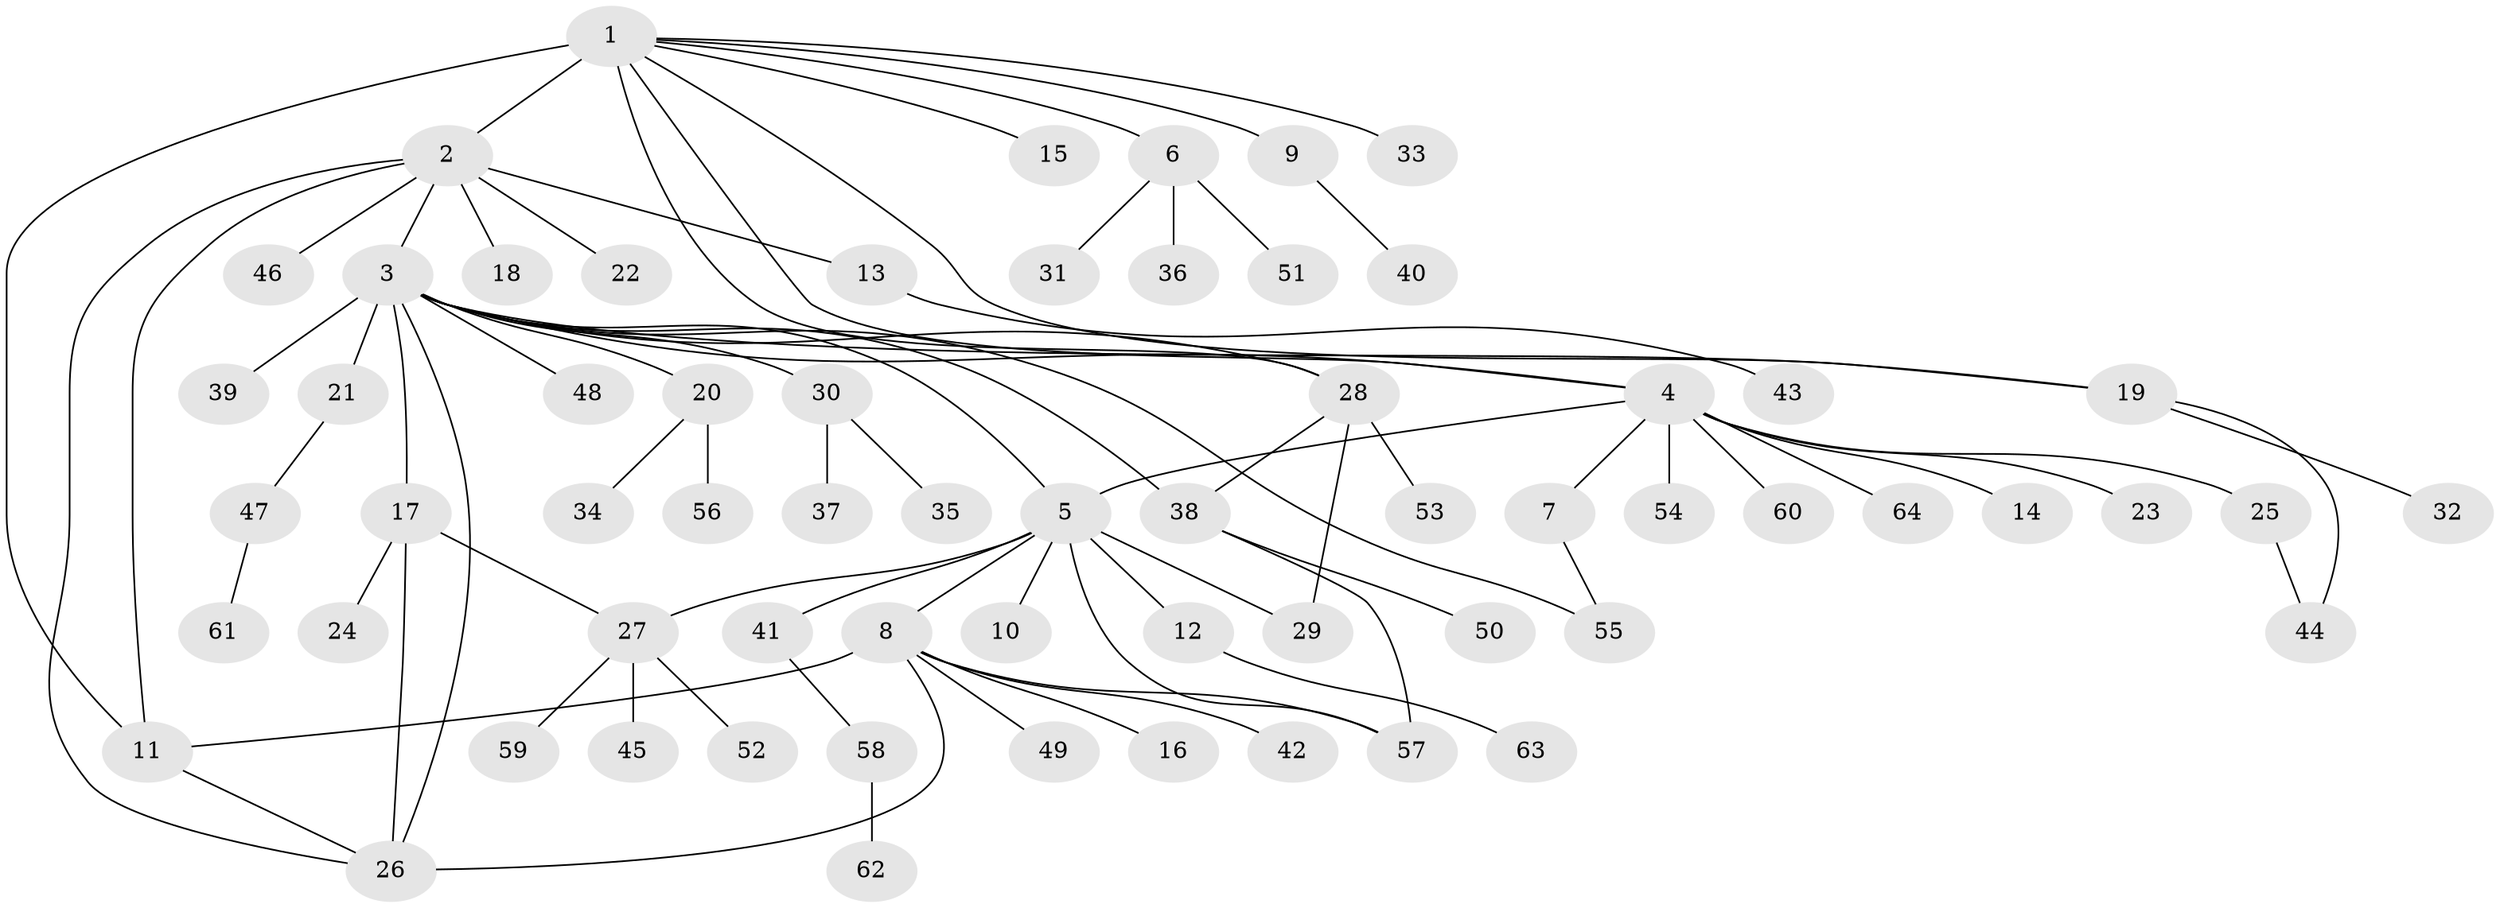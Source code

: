 // original degree distribution, {15: 0.008, 9: 0.016, 22: 0.008, 11: 0.008, 18: 0.008, 5: 0.016, 2: 0.192, 1: 0.592, 3: 0.088, 6: 0.016, 4: 0.04, 7: 0.008}
// Generated by graph-tools (version 1.1) at 2025/35/03/09/25 02:35:21]
// undirected, 64 vertices, 80 edges
graph export_dot {
graph [start="1"]
  node [color=gray90,style=filled];
  1;
  2;
  3;
  4;
  5;
  6;
  7;
  8;
  9;
  10;
  11;
  12;
  13;
  14;
  15;
  16;
  17;
  18;
  19;
  20;
  21;
  22;
  23;
  24;
  25;
  26;
  27;
  28;
  29;
  30;
  31;
  32;
  33;
  34;
  35;
  36;
  37;
  38;
  39;
  40;
  41;
  42;
  43;
  44;
  45;
  46;
  47;
  48;
  49;
  50;
  51;
  52;
  53;
  54;
  55;
  56;
  57;
  58;
  59;
  60;
  61;
  62;
  63;
  64;
  1 -- 2 [weight=1.0];
  1 -- 4 [weight=1.0];
  1 -- 6 [weight=1.0];
  1 -- 9 [weight=1.0];
  1 -- 11 [weight=6.0];
  1 -- 15 [weight=1.0];
  1 -- 19 [weight=1.0];
  1 -- 28 [weight=1.0];
  1 -- 33 [weight=1.0];
  2 -- 3 [weight=1.0];
  2 -- 11 [weight=1.0];
  2 -- 13 [weight=1.0];
  2 -- 18 [weight=1.0];
  2 -- 22 [weight=1.0];
  2 -- 26 [weight=1.0];
  2 -- 46 [weight=1.0];
  3 -- 4 [weight=1.0];
  3 -- 5 [weight=1.0];
  3 -- 17 [weight=1.0];
  3 -- 19 [weight=1.0];
  3 -- 20 [weight=1.0];
  3 -- 21 [weight=1.0];
  3 -- 26 [weight=2.0];
  3 -- 28 [weight=1.0];
  3 -- 30 [weight=1.0];
  3 -- 38 [weight=1.0];
  3 -- 39 [weight=7.0];
  3 -- 48 [weight=1.0];
  3 -- 55 [weight=1.0];
  4 -- 5 [weight=1.0];
  4 -- 7 [weight=1.0];
  4 -- 14 [weight=1.0];
  4 -- 23 [weight=1.0];
  4 -- 25 [weight=1.0];
  4 -- 54 [weight=1.0];
  4 -- 60 [weight=1.0];
  4 -- 64 [weight=1.0];
  5 -- 8 [weight=1.0];
  5 -- 10 [weight=1.0];
  5 -- 12 [weight=1.0];
  5 -- 27 [weight=1.0];
  5 -- 29 [weight=7.0];
  5 -- 41 [weight=1.0];
  5 -- 57 [weight=1.0];
  6 -- 31 [weight=1.0];
  6 -- 36 [weight=1.0];
  6 -- 51 [weight=1.0];
  7 -- 55 [weight=1.0];
  8 -- 11 [weight=1.0];
  8 -- 16 [weight=1.0];
  8 -- 26 [weight=1.0];
  8 -- 42 [weight=1.0];
  8 -- 49 [weight=2.0];
  8 -- 57 [weight=1.0];
  9 -- 40 [weight=1.0];
  11 -- 26 [weight=1.0];
  12 -- 63 [weight=1.0];
  13 -- 43 [weight=1.0];
  17 -- 24 [weight=2.0];
  17 -- 26 [weight=1.0];
  17 -- 27 [weight=1.0];
  19 -- 32 [weight=1.0];
  19 -- 44 [weight=1.0];
  20 -- 34 [weight=1.0];
  20 -- 56 [weight=1.0];
  21 -- 47 [weight=1.0];
  25 -- 44 [weight=1.0];
  27 -- 45 [weight=1.0];
  27 -- 52 [weight=1.0];
  27 -- 59 [weight=1.0];
  28 -- 29 [weight=1.0];
  28 -- 38 [weight=1.0];
  28 -- 53 [weight=1.0];
  30 -- 35 [weight=1.0];
  30 -- 37 [weight=1.0];
  38 -- 50 [weight=1.0];
  38 -- 57 [weight=1.0];
  41 -- 58 [weight=1.0];
  47 -- 61 [weight=1.0];
  58 -- 62 [weight=1.0];
}
